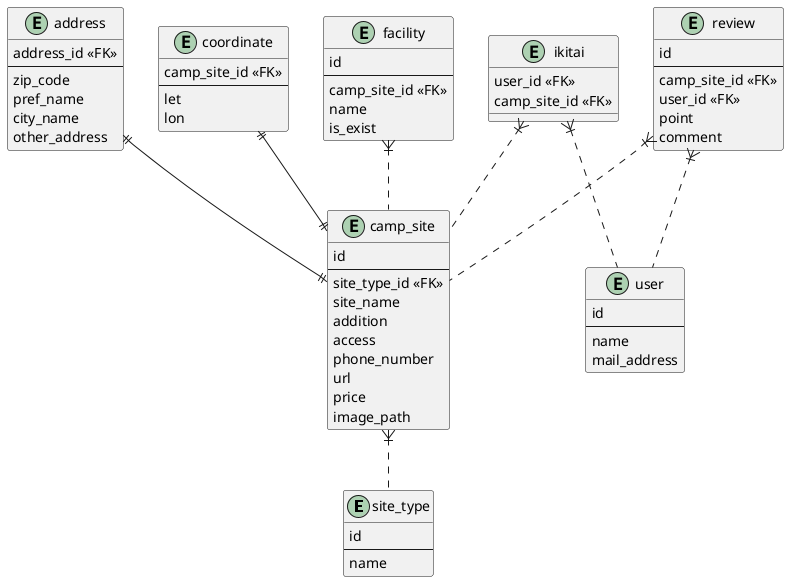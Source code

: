 @startuml data_model

entity site_type {
    id
    --
    name
}

entity camp_site {
    id
    --
    site_type_id <<FK>>
    site_name
    addition
    access
    phone_number
    url
    price
    image_path
}
camp_site }|.. site_type

entity address {
    address_id <<FK>>
    --
    zip_code
    pref_name
    city_name
    other_address
}
address||--||camp_site

entity coordinate {
    camp_site_id <<FK>>
    --
    let
    lon
}
coordinate||--||camp_site

entity facility {
    id
    --
    camp_site_id <<FK>>
    name
    is_exist
}
facility }|.. camp_site

entity user {
    id
    --
    name
    mail_address
}

entity review {
    id
    --
    camp_site_id <<FK>>
    user_id <<FK>>
    point
    comment
}
review }|.. camp_site
review }|.. user

entity ikitai {
    user_id <<FK>>
    camp_site_id <<FK>>
}
ikitai }|.. user
ikitai }|.. camp_site

@enduml